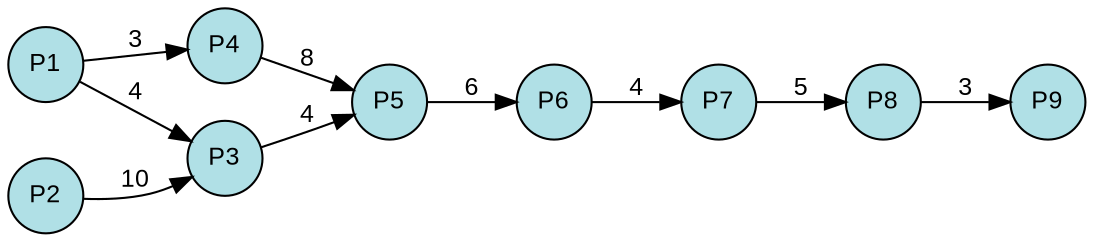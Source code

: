 digraph {
  splines=true;
node [margin=0 fontname=arial fontcolor=black fontsize=12 shape=circle width=0.5 fixedsize=true style=filled fillcolor=powderblue]
  1 [label="P1"]
  2 [label="P2"]
  3 [label="P3"]
  4 [label="P4"]
  5 [label="P5"]
  6 [label="P6"]
  7 [label="P7"]
  8 [label="P8"]
  9 [label="P9"]
rankdir=LR
edge [margin=0 fontname=arial fontcolor=black fontsize=12]
	1 -> 3 [label="4"]
	2 -> 3 [label="10"]
	1 -> 4 [label="3"]
	3 -> 5 [label="4"]
	4 -> 5 [label="8"]
	5 -> 6 [label="6"]
	6 -> 7 [label="4"]
	7 -> 8 [label="5"]
	8 -> 9 [label="3"]
	{rank=same  1, 2 }
	{rank=same  3, 4 }
	{rank=same  5 }
	{rank=same  6 }
	{rank=same  7 }
	{rank=same  8 }
	{rank=same  9 }
} 
